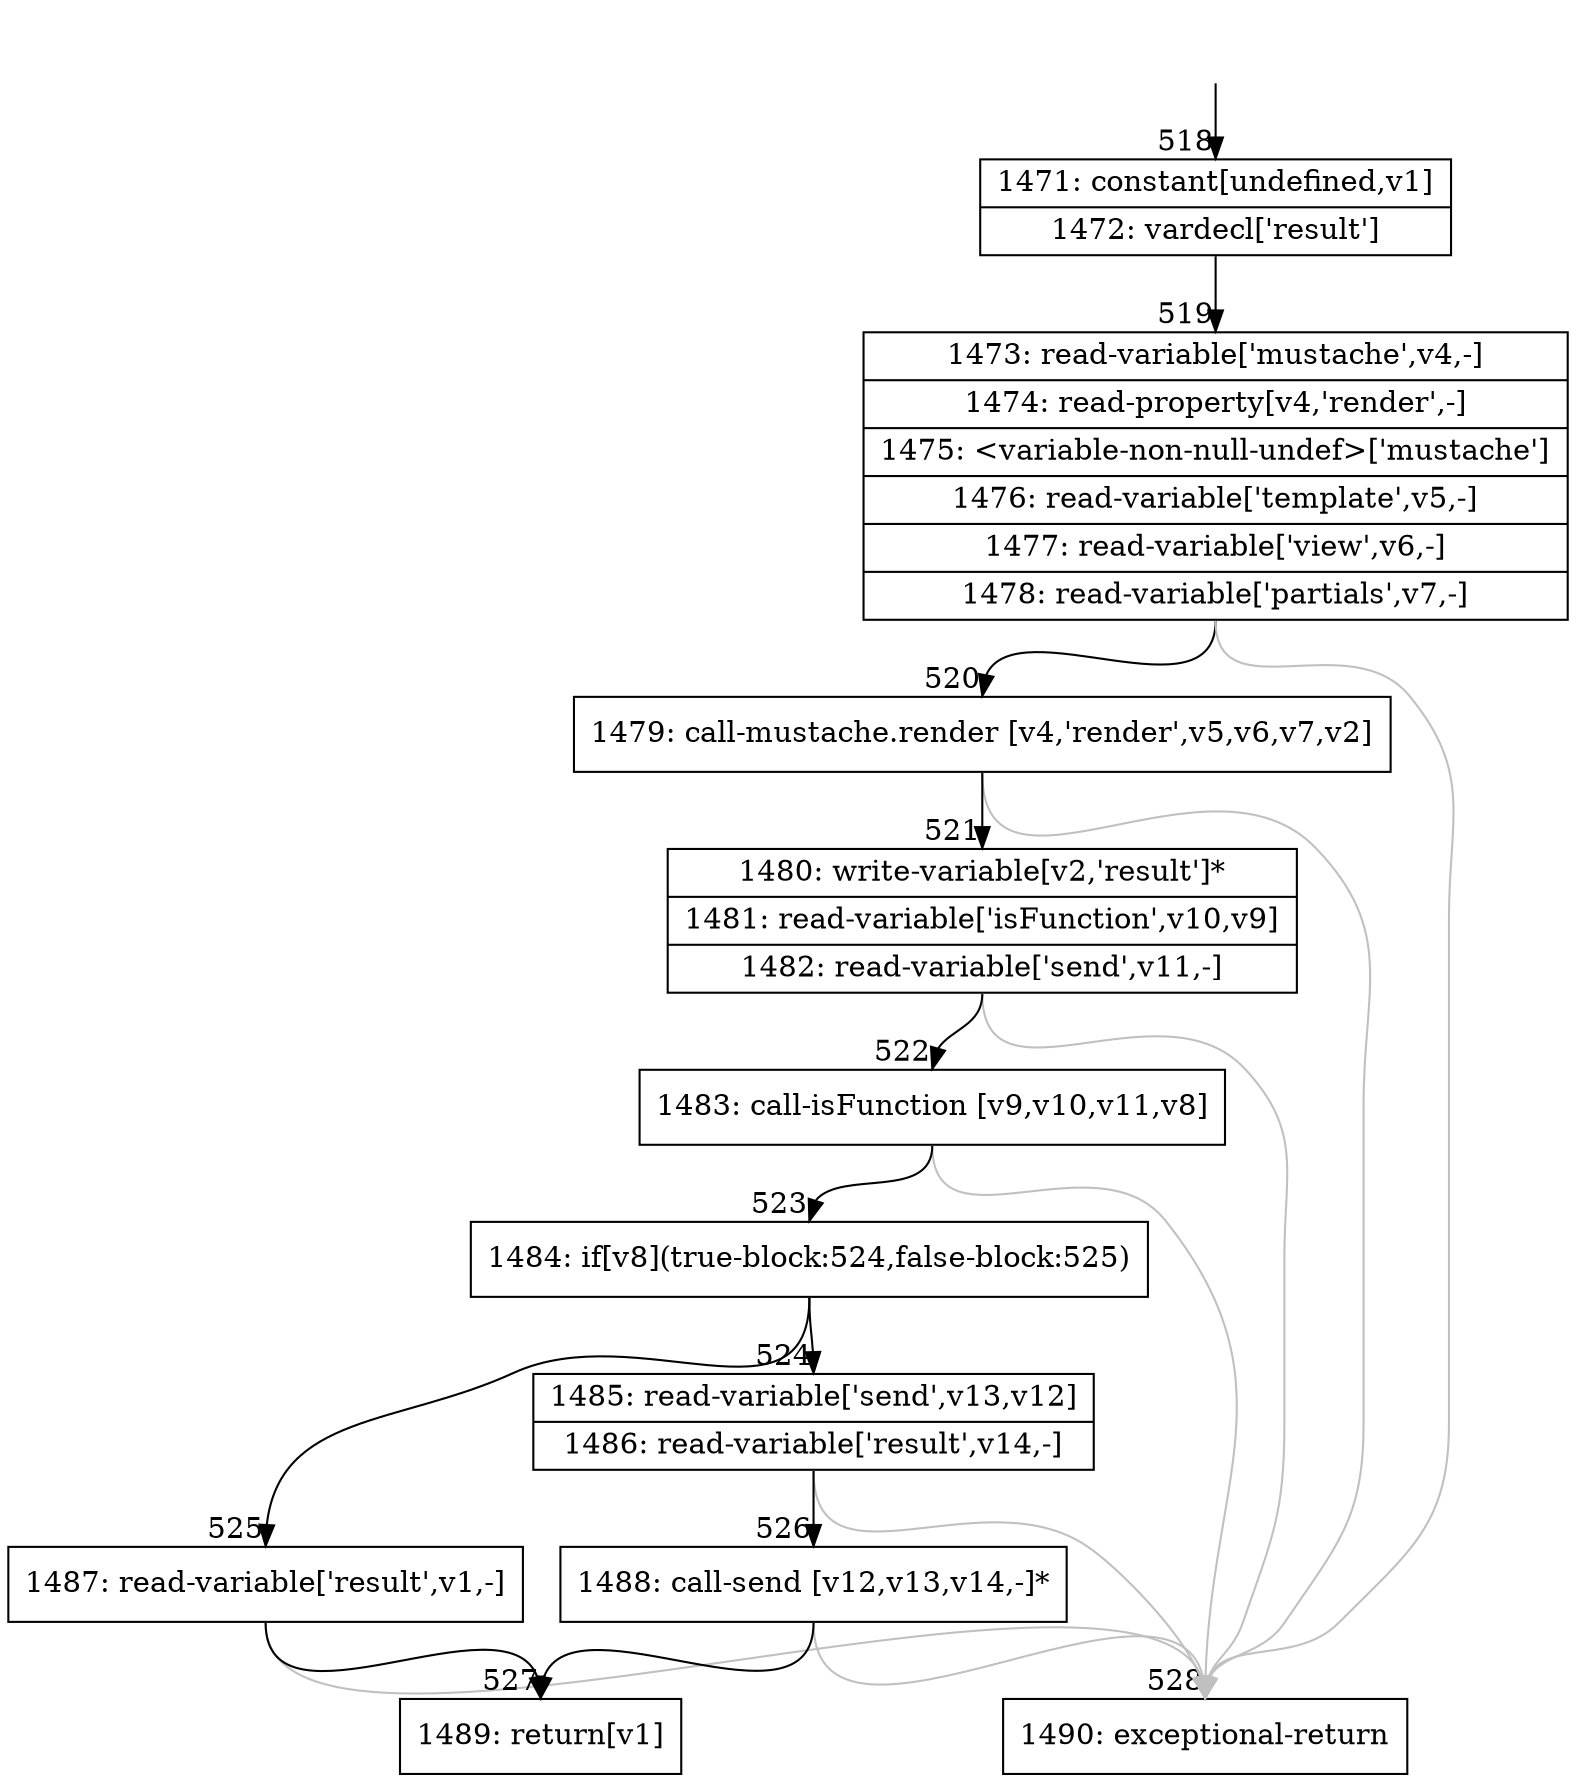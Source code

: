digraph {
rankdir="TD"
BB_entry37[shape=none,label=""];
BB_entry37 -> BB518 [tailport=s, headport=n, headlabel="    518"]
BB518 [shape=record label="{1471: constant[undefined,v1]|1472: vardecl['result']}" ] 
BB518 -> BB519 [tailport=s, headport=n, headlabel="      519"]
BB519 [shape=record label="{1473: read-variable['mustache',v4,-]|1474: read-property[v4,'render',-]|1475: \<variable-non-null-undef\>['mustache']|1476: read-variable['template',v5,-]|1477: read-variable['view',v6,-]|1478: read-variable['partials',v7,-]}" ] 
BB519 -> BB520 [tailport=s, headport=n, headlabel="      520"]
BB519 -> BB528 [tailport=s, headport=n, color=gray, headlabel="      528"]
BB520 [shape=record label="{1479: call-mustache.render [v4,'render',v5,v6,v7,v2]}" ] 
BB520 -> BB521 [tailport=s, headport=n, headlabel="      521"]
BB520 -> BB528 [tailport=s, headport=n, color=gray]
BB521 [shape=record label="{1480: write-variable[v2,'result']*|1481: read-variable['isFunction',v10,v9]|1482: read-variable['send',v11,-]}" ] 
BB521 -> BB522 [tailport=s, headport=n, headlabel="      522"]
BB521 -> BB528 [tailport=s, headport=n, color=gray]
BB522 [shape=record label="{1483: call-isFunction [v9,v10,v11,v8]}" ] 
BB522 -> BB523 [tailport=s, headport=n, headlabel="      523"]
BB522 -> BB528 [tailport=s, headport=n, color=gray]
BB523 [shape=record label="{1484: if[v8](true-block:524,false-block:525)}" ] 
BB523 -> BB524 [tailport=s, headport=n, headlabel="      524"]
BB523 -> BB525 [tailport=s, headport=n, headlabel="      525"]
BB524 [shape=record label="{1485: read-variable['send',v13,v12]|1486: read-variable['result',v14,-]}" ] 
BB524 -> BB526 [tailport=s, headport=n, headlabel="      526"]
BB524 -> BB528 [tailport=s, headport=n, color=gray]
BB525 [shape=record label="{1487: read-variable['result',v1,-]}" ] 
BB525 -> BB527 [tailport=s, headport=n, headlabel="      527"]
BB525 -> BB528 [tailport=s, headport=n, color=gray]
BB526 [shape=record label="{1488: call-send [v12,v13,v14,-]*}" ] 
BB526 -> BB527 [tailport=s, headport=n]
BB526 -> BB528 [tailport=s, headport=n, color=gray]
BB527 [shape=record label="{1489: return[v1]}" ] 
BB528 [shape=record label="{1490: exceptional-return}" ] 
//#$~ 588
}

